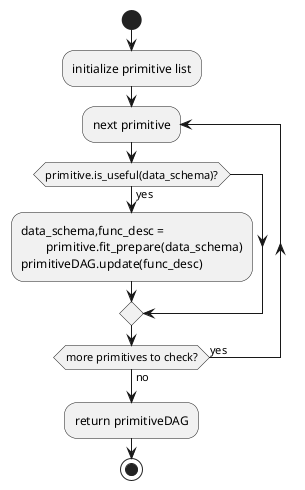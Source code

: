 @startuml

start

:initialize primitive list;
repeat :next primitive;
  if (primitive.is_useful(data_schema)?) then (yes)
    :data_schema,func_desc = \n\tprimitive.fit_prepare(data_schema)\nprimitiveDAG.update(func_desc);

  endif
repeat while (more primitives to check?) is (yes) not (no)
:return primitiveDAG;

stop

@enduml
